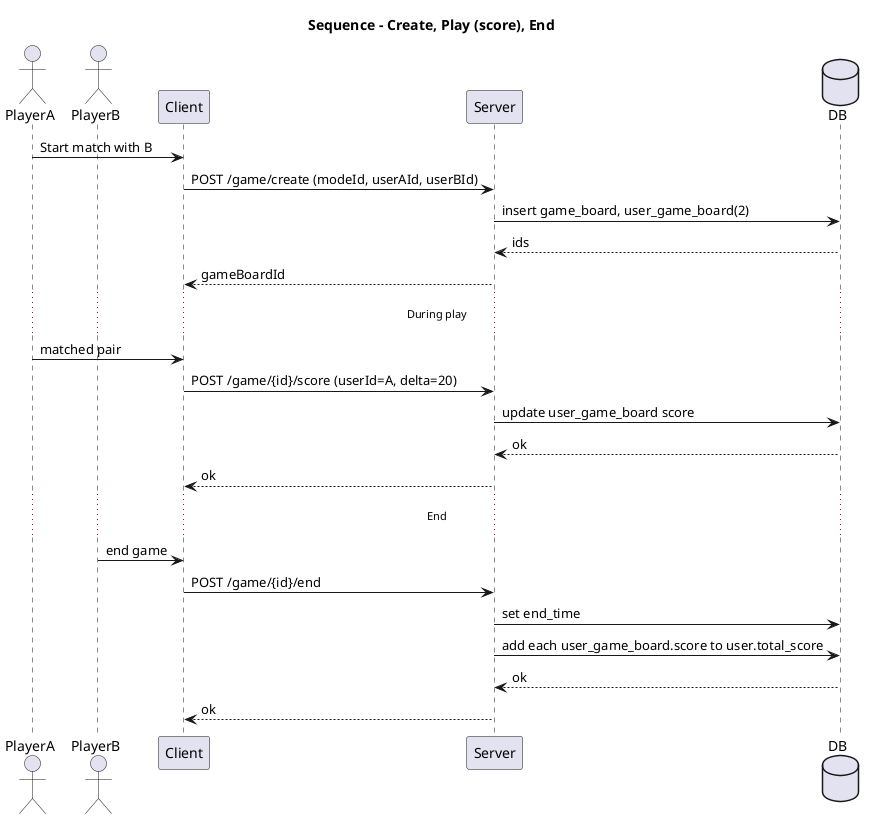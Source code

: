 @startuml
title Sequence – Create, Play (score), End

actor PlayerA
actor PlayerB
participant Client
participant Server
database DB

PlayerA -> Client: Start match with B
Client -> Server: POST /game/create (modeId, userAId, userBId)
Server -> DB: insert game_board, user_game_board(2)
DB --> Server: ids
Server --> Client: gameBoardId

... During play ...
PlayerA -> Client: matched pair
Client -> Server: POST /game/{id}/score (userId=A, delta=20)
Server -> DB: update user_game_board score
DB --> Server: ok
Server --> Client: ok

... End ...
PlayerB -> Client: end game
Client -> Server: POST /game/{id}/end
Server -> DB: set end_time
Server -> DB: add each user_game_board.score to user.total_score
DB --> Server: ok
Server --> Client: ok

@enduml

